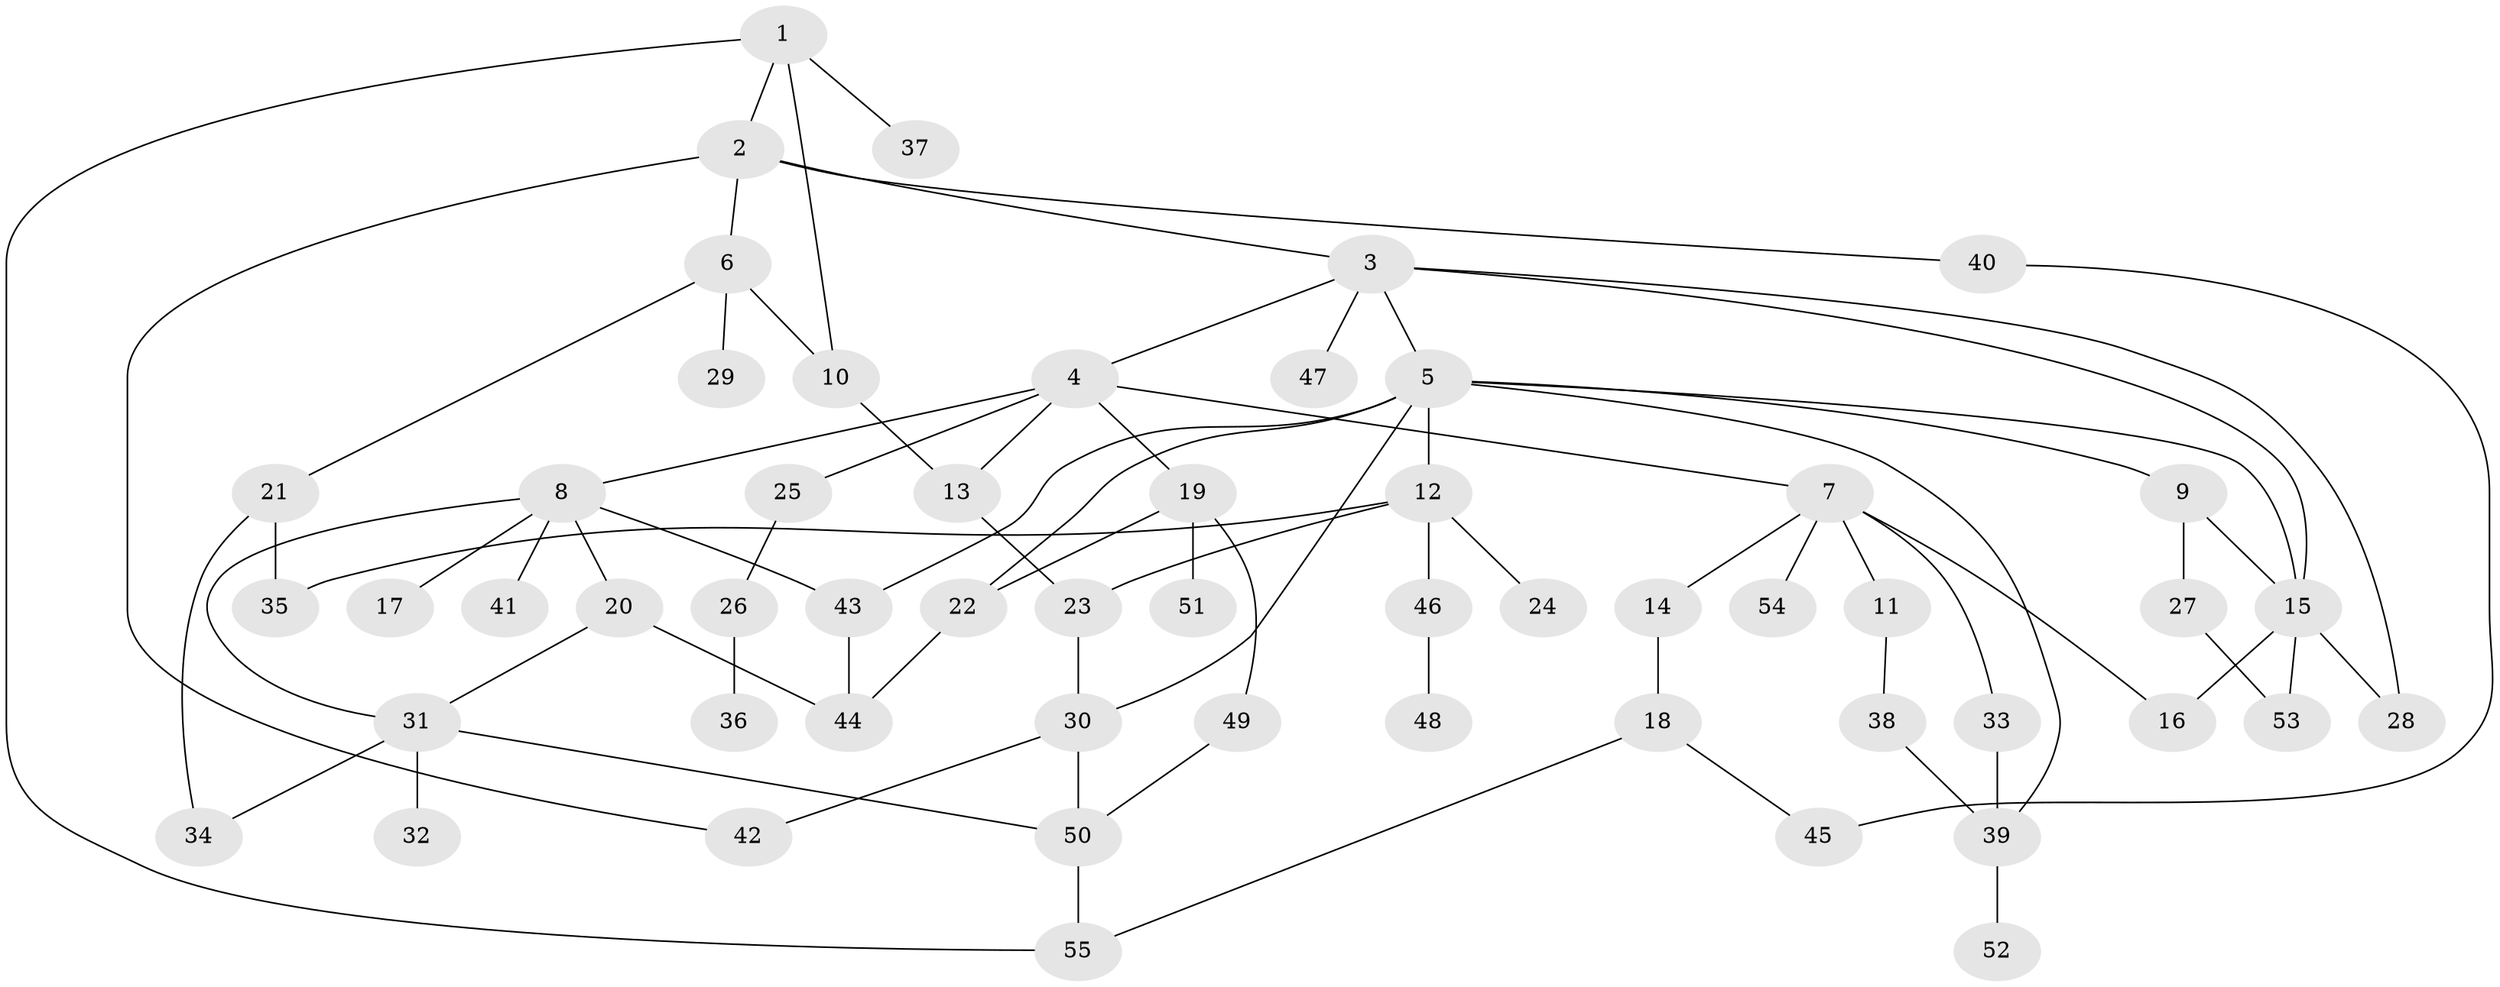 // Generated by graph-tools (version 1.1) at 2025/40/03/09/25 04:40:58]
// undirected, 55 vertices, 78 edges
graph export_dot {
graph [start="1"]
  node [color=gray90,style=filled];
  1;
  2;
  3;
  4;
  5;
  6;
  7;
  8;
  9;
  10;
  11;
  12;
  13;
  14;
  15;
  16;
  17;
  18;
  19;
  20;
  21;
  22;
  23;
  24;
  25;
  26;
  27;
  28;
  29;
  30;
  31;
  32;
  33;
  34;
  35;
  36;
  37;
  38;
  39;
  40;
  41;
  42;
  43;
  44;
  45;
  46;
  47;
  48;
  49;
  50;
  51;
  52;
  53;
  54;
  55;
  1 -- 2;
  1 -- 10;
  1 -- 37;
  1 -- 55;
  2 -- 3;
  2 -- 6;
  2 -- 40;
  2 -- 42;
  3 -- 4;
  3 -- 5;
  3 -- 47;
  3 -- 28;
  3 -- 15;
  4 -- 7;
  4 -- 8;
  4 -- 13;
  4 -- 19;
  4 -- 25;
  5 -- 9;
  5 -- 12;
  5 -- 30;
  5 -- 39;
  5 -- 43;
  5 -- 15;
  5 -- 22;
  6 -- 21;
  6 -- 29;
  6 -- 10;
  7 -- 11;
  7 -- 14;
  7 -- 33;
  7 -- 54;
  7 -- 16;
  8 -- 17;
  8 -- 20;
  8 -- 31;
  8 -- 41;
  8 -- 43;
  9 -- 15;
  9 -- 27;
  10 -- 13;
  11 -- 38;
  12 -- 24;
  12 -- 35;
  12 -- 46;
  12 -- 23;
  13 -- 23;
  14 -- 18;
  15 -- 16;
  15 -- 28;
  15 -- 53;
  18 -- 45;
  18 -- 55;
  19 -- 22;
  19 -- 49;
  19 -- 51;
  20 -- 44;
  20 -- 31;
  21 -- 35;
  21 -- 34;
  22 -- 44;
  23 -- 30;
  25 -- 26;
  26 -- 36;
  27 -- 53;
  30 -- 42;
  30 -- 50;
  31 -- 32;
  31 -- 34;
  31 -- 50;
  33 -- 39;
  38 -- 39;
  39 -- 52;
  40 -- 45;
  43 -- 44;
  46 -- 48;
  49 -- 50;
  50 -- 55;
}
